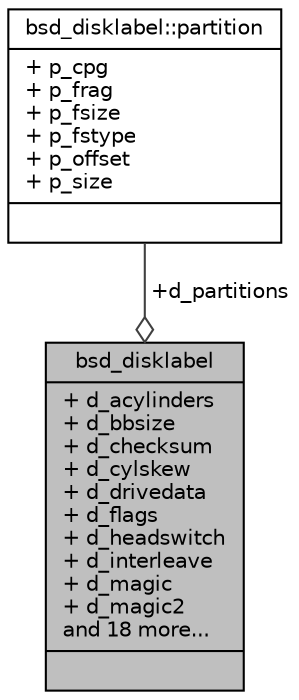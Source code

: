 digraph "bsd_disklabel"
{
 // LATEX_PDF_SIZE
  edge [fontname="Helvetica",fontsize="10",labelfontname="Helvetica",labelfontsize="10"];
  node [fontname="Helvetica",fontsize="10",shape=record];
  Node1 [label="{bsd_disklabel\n|+ d_acylinders\l+ d_bbsize\l+ d_checksum\l+ d_cylskew\l+ d_drivedata\l+ d_flags\l+ d_headswitch\l+ d_interleave\l+ d_magic\l+ d_magic2\land 18 more...\l|}",height=0.2,width=0.4,color="black", fillcolor="grey75", style="filled", fontcolor="black",tooltip=" "];
  Node2 -> Node1 [color="grey25",fontsize="10",style="solid",label=" +d_partitions" ,arrowhead="odiamond",fontname="Helvetica"];
  Node2 [label="{bsd_disklabel::partition\n|+ p_cpg\l+ p_frag\l+ p_fsize\l+ p_fstype\l+ p_offset\l+ p_size\l|}",height=0.2,width=0.4,color="black", fillcolor="white", style="filled",URL="$structbsd__disklabel_1_1partition.html",tooltip=" "];
}
